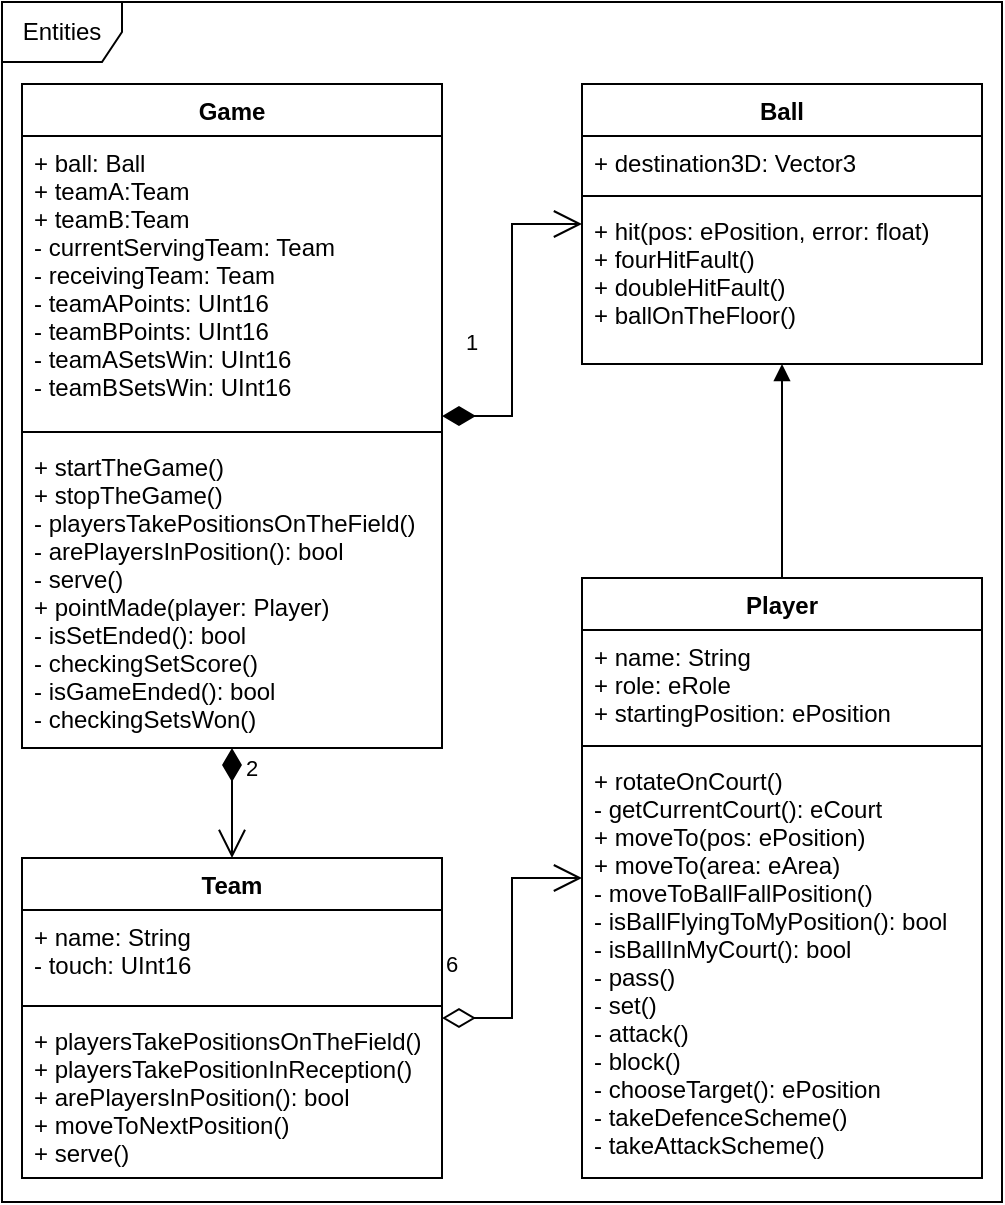 <mxfile pages="1" version="11.2.5" type="device"><diagram id="Wvr_ubyAnRlRtef3sErQ" name="Page-1"><mxGraphModel dx="1502" dy="1044" grid="1" gridSize="10" guides="1" tooltips="1" connect="1" arrows="1" fold="1" page="0" pageScale="1" pageWidth="827" pageHeight="1169" math="0" shadow="0"><root><mxCell id="0"/><mxCell id="1" parent="0"/><mxCell id="k2kzMSZHiE_vDQgDPuoE-1" value="Game" style="swimlane;fontStyle=1;align=center;verticalAlign=top;childLayout=stackLayout;horizontal=1;startSize=26;horizontalStack=0;resizeParent=1;resizeParentMax=0;resizeLast=0;collapsible=1;marginBottom=0;" parent="1" vertex="1"><mxGeometry x="-30" y="-119" width="210" height="332" as="geometry"/></mxCell><mxCell id="k2kzMSZHiE_vDQgDPuoE-2" value="+ ball: Ball&#10;+ teamA:Team&#10;+ teamB:Team&#10;- currentServingTeam: Team&#10;- receivingTeam: Team&#10;- teamAPoints: UInt16&#10;- teamBPoints: UInt16&#10;- teamASetsWin: UInt16&#10;- teamBSetsWin: UInt16" style="text;strokeColor=none;fillColor=none;align=left;verticalAlign=top;spacingLeft=4;spacingRight=4;overflow=hidden;rotatable=0;points=[[0,0.5],[1,0.5]];portConstraint=eastwest;" parent="k2kzMSZHiE_vDQgDPuoE-1" vertex="1"><mxGeometry y="26" width="210" height="144" as="geometry"/></mxCell><mxCell id="k2kzMSZHiE_vDQgDPuoE-3" value="" style="line;strokeWidth=1;fillColor=none;align=left;verticalAlign=middle;spacingTop=-1;spacingLeft=3;spacingRight=3;rotatable=0;labelPosition=right;points=[];portConstraint=eastwest;" parent="k2kzMSZHiE_vDQgDPuoE-1" vertex="1"><mxGeometry y="170" width="210" height="8" as="geometry"/></mxCell><mxCell id="k2kzMSZHiE_vDQgDPuoE-4" value="+ startTheGame()&#10;+ stopTheGame()&#10;- playersTakePositionsOnTheField()&#10;- arePlayersInPosition(): bool&#10;- serve()&#10;+ pointMade(player: Player)&#10;- isSetEnded(): bool&#10;- checkingSetScore()&#10;- isGameEnded(): bool&#10;- checkingSetsWon()" style="text;strokeColor=none;fillColor=none;align=left;verticalAlign=top;spacingLeft=4;spacingRight=4;overflow=hidden;rotatable=0;points=[[0,0.5],[1,0.5]];portConstraint=eastwest;" parent="k2kzMSZHiE_vDQgDPuoE-1" vertex="1"><mxGeometry y="178" width="210" height="154" as="geometry"/></mxCell><mxCell id="k2kzMSZHiE_vDQgDPuoE-5" value="Team" style="swimlane;fontStyle=1;align=center;verticalAlign=top;childLayout=stackLayout;horizontal=1;startSize=26;horizontalStack=0;resizeParent=1;resizeParentMax=0;resizeLast=0;collapsible=1;marginBottom=0;" parent="1" vertex="1"><mxGeometry x="-30" y="268" width="210" height="160" as="geometry"/></mxCell><mxCell id="k2kzMSZHiE_vDQgDPuoE-6" value="+ name: String&#10;- touch: UInt16" style="text;strokeColor=none;fillColor=none;align=left;verticalAlign=top;spacingLeft=4;spacingRight=4;overflow=hidden;rotatable=0;points=[[0,0.5],[1,0.5]];portConstraint=eastwest;" parent="k2kzMSZHiE_vDQgDPuoE-5" vertex="1"><mxGeometry y="26" width="210" height="44" as="geometry"/></mxCell><mxCell id="k2kzMSZHiE_vDQgDPuoE-7" value="" style="line;strokeWidth=1;fillColor=none;align=left;verticalAlign=middle;spacingTop=-1;spacingLeft=3;spacingRight=3;rotatable=0;labelPosition=right;points=[];portConstraint=eastwest;" parent="k2kzMSZHiE_vDQgDPuoE-5" vertex="1"><mxGeometry y="70" width="210" height="8" as="geometry"/></mxCell><mxCell id="k2kzMSZHiE_vDQgDPuoE-8" value="+ playersTakePositionsOnTheField()&#10;+ playersTakePositionInReception()&#10;+ arePlayersInPosition(): bool&#10;+ moveToNextPosition()&#10;+ serve()" style="text;strokeColor=none;fillColor=none;align=left;verticalAlign=top;spacingLeft=4;spacingRight=4;overflow=hidden;rotatable=0;points=[[0,0.5],[1,0.5]];portConstraint=eastwest;" parent="k2kzMSZHiE_vDQgDPuoE-5" vertex="1"><mxGeometry y="78" width="210" height="82" as="geometry"/></mxCell><mxCell id="k2kzMSZHiE_vDQgDPuoE-9" value="Player" style="swimlane;fontStyle=1;align=center;verticalAlign=top;childLayout=stackLayout;horizontal=1;startSize=26;horizontalStack=0;resizeParent=1;resizeParentMax=0;resizeLast=0;collapsible=1;marginBottom=0;" parent="1" vertex="1"><mxGeometry x="250" y="128" width="200" height="300" as="geometry"/></mxCell><mxCell id="k2kzMSZHiE_vDQgDPuoE-10" value="+ name: String&#10;+ role: eRole&#10;+ startingPosition: ePosition" style="text;strokeColor=none;fillColor=none;align=left;verticalAlign=top;spacingLeft=4;spacingRight=4;overflow=hidden;rotatable=0;points=[[0,0.5],[1,0.5]];portConstraint=eastwest;" parent="k2kzMSZHiE_vDQgDPuoE-9" vertex="1"><mxGeometry y="26" width="200" height="54" as="geometry"/></mxCell><mxCell id="k2kzMSZHiE_vDQgDPuoE-11" value="" style="line;strokeWidth=1;fillColor=none;align=left;verticalAlign=middle;spacingTop=-1;spacingLeft=3;spacingRight=3;rotatable=0;labelPosition=right;points=[];portConstraint=eastwest;" parent="k2kzMSZHiE_vDQgDPuoE-9" vertex="1"><mxGeometry y="80" width="200" height="8" as="geometry"/></mxCell><mxCell id="k2kzMSZHiE_vDQgDPuoE-12" value="+ rotateOnCourt()&#10;- getCurrentCourt(): eCourt&#10;+ moveTo(pos: ePosition)&#10;+ moveTo(area: eArea)&#10;- moveToBallFallPosition()&#10;- isBallFlyingToMyPosition(): bool&#10;- isBallInMyCourt(): bool&#10;- pass()&#10;- set()&#10;- attack()&#10;- block()&#10;- chooseTarget(): ePosition&#10;- takeDefenceScheme()&#10;- takeAttackScheme()" style="text;strokeColor=none;fillColor=none;align=left;verticalAlign=top;spacingLeft=4;spacingRight=4;overflow=hidden;rotatable=0;points=[[0,0.5],[1,0.5]];portConstraint=eastwest;" parent="k2kzMSZHiE_vDQgDPuoE-9" vertex="1"><mxGeometry y="88" width="200" height="212" as="geometry"/></mxCell><mxCell id="k2kzMSZHiE_vDQgDPuoE-13" value="Ball" style="swimlane;fontStyle=1;align=center;verticalAlign=top;childLayout=stackLayout;horizontal=1;startSize=26;horizontalStack=0;resizeParent=1;resizeParentMax=0;resizeLast=0;collapsible=1;marginBottom=0;" parent="1" vertex="1"><mxGeometry x="250" y="-119" width="200" height="140" as="geometry"/></mxCell><mxCell id="k2kzMSZHiE_vDQgDPuoE-14" value="+ destination3D: Vector3" style="text;strokeColor=none;fillColor=none;align=left;verticalAlign=top;spacingLeft=4;spacingRight=4;overflow=hidden;rotatable=0;points=[[0,0.5],[1,0.5]];portConstraint=eastwest;" parent="k2kzMSZHiE_vDQgDPuoE-13" vertex="1"><mxGeometry y="26" width="200" height="26" as="geometry"/></mxCell><mxCell id="k2kzMSZHiE_vDQgDPuoE-15" value="" style="line;strokeWidth=1;fillColor=none;align=left;verticalAlign=middle;spacingTop=-1;spacingLeft=3;spacingRight=3;rotatable=0;labelPosition=right;points=[];portConstraint=eastwest;" parent="k2kzMSZHiE_vDQgDPuoE-13" vertex="1"><mxGeometry y="52" width="200" height="8" as="geometry"/></mxCell><mxCell id="k2kzMSZHiE_vDQgDPuoE-16" value="+ hit(pos: ePosition, error: float)&#10;+ fourHitFault()&#10;+ doubleHitFault()&#10;+ ballOnTheFloor()" style="text;strokeColor=none;fillColor=none;align=left;verticalAlign=top;spacingLeft=4;spacingRight=4;overflow=hidden;rotatable=0;points=[[0,0.5],[1,0.5]];portConstraint=eastwest;" parent="k2kzMSZHiE_vDQgDPuoE-13" vertex="1"><mxGeometry y="60" width="200" height="80" as="geometry"/></mxCell><mxCell id="k2kzMSZHiE_vDQgDPuoE-17" value="6" style="endArrow=open;html=1;endSize=12;startArrow=diamondThin;startSize=14;startFill=0;edgeStyle=orthogonalEdgeStyle;align=left;verticalAlign=bottom;rounded=0;" parent="1" source="k2kzMSZHiE_vDQgDPuoE-5" target="k2kzMSZHiE_vDQgDPuoE-9" edge="1"><mxGeometry x="-0.239" y="35" relative="1" as="geometry"><mxPoint x="20" y="460" as="sourcePoint"/><mxPoint x="180" y="460" as="targetPoint"/><mxPoint as="offset"/></mxGeometry></mxCell><mxCell id="k2kzMSZHiE_vDQgDPuoE-21" value="1" style="endArrow=open;html=1;endSize=12;startArrow=diamondThin;startSize=14;startFill=1;edgeStyle=orthogonalEdgeStyle;align=left;verticalAlign=bottom;rounded=0;" parent="1" source="k2kzMSZHiE_vDQgDPuoE-1" target="k2kzMSZHiE_vDQgDPuoE-13" edge="1"><mxGeometry x="-0.233" y="25" relative="1" as="geometry"><mxPoint x="20" y="590" as="sourcePoint"/><mxPoint x="180" y="590" as="targetPoint"/><mxPoint as="offset"/></mxGeometry></mxCell><mxCell id="k2kzMSZHiE_vDQgDPuoE-22" value="2" style="endArrow=open;html=1;endSize=12;startArrow=diamondThin;startSize=14;startFill=1;edgeStyle=orthogonalEdgeStyle;align=left;verticalAlign=bottom;rounded=0;" parent="1" source="k2kzMSZHiE_vDQgDPuoE-1" target="k2kzMSZHiE_vDQgDPuoE-5" edge="1"><mxGeometry x="-0.333" y="5" relative="1" as="geometry"><mxPoint x="170" y="270" as="sourcePoint"/><mxPoint x="110" y="690" as="targetPoint"/><mxPoint as="offset"/></mxGeometry></mxCell><mxCell id="k2kzMSZHiE_vDQgDPuoE-24" value="" style="endArrow=block;endFill=1;html=1;edgeStyle=orthogonalEdgeStyle;align=left;verticalAlign=top;rounded=0;" parent="1" source="k2kzMSZHiE_vDQgDPuoE-9" target="k2kzMSZHiE_vDQgDPuoE-13" edge="1"><mxGeometry x="-1" relative="1" as="geometry"><mxPoint x="10" y="310" as="sourcePoint"/><mxPoint x="170" y="310" as="targetPoint"/></mxGeometry></mxCell><mxCell id="k2kzMSZHiE_vDQgDPuoE-25" value="" style="resizable=0;html=1;align=left;verticalAlign=bottom;labelBackgroundColor=#ffffff;fontSize=10;" parent="k2kzMSZHiE_vDQgDPuoE-24" connectable="0" vertex="1"><mxGeometry x="-1" relative="1" as="geometry"/></mxCell><mxCell id="0FybF1eINKG3anS7jOgW-1" value="Entities" style="shape=umlFrame;whiteSpace=wrap;html=1;" vertex="1" parent="1"><mxGeometry x="-40" y="-160" width="500" height="600" as="geometry"/></mxCell></root></mxGraphModel></diagram></mxfile>